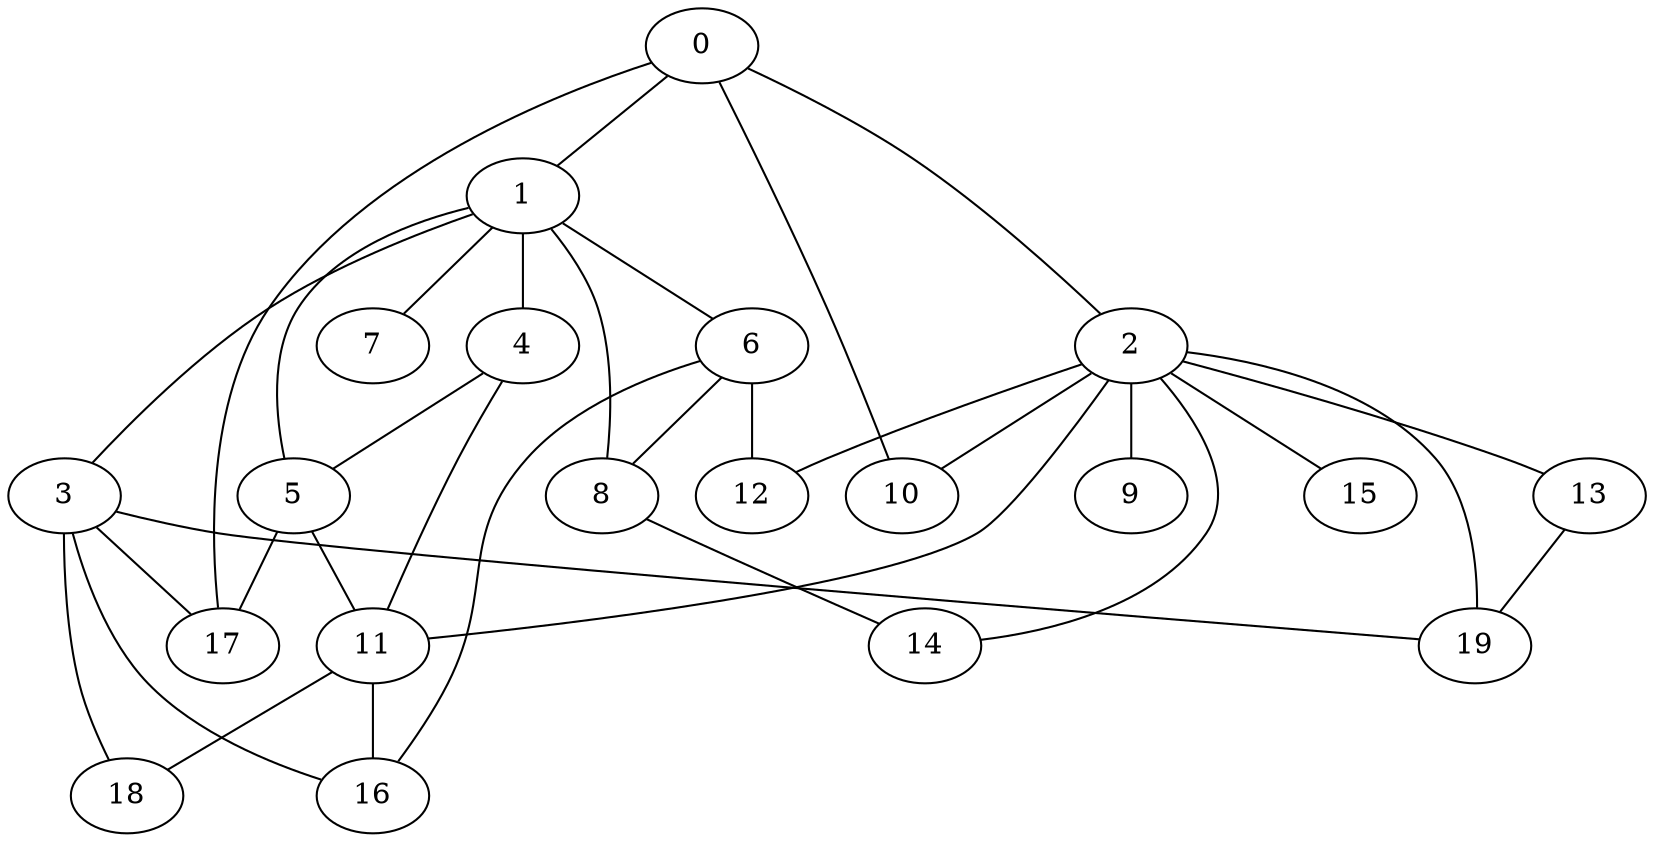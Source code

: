 graph graphname {0--1
0--2
0--10
0--17
1--3
1--4
1--5
1--6
1--7
1--8
2--9
2--10
2--11
2--12
2--13
2--14
2--15
2--19
3--16
3--17
3--18
3--19
4--5
4--11
5--11
5--17
6--8
6--12
6--16
8--14
11--16
11--18
13--19
}